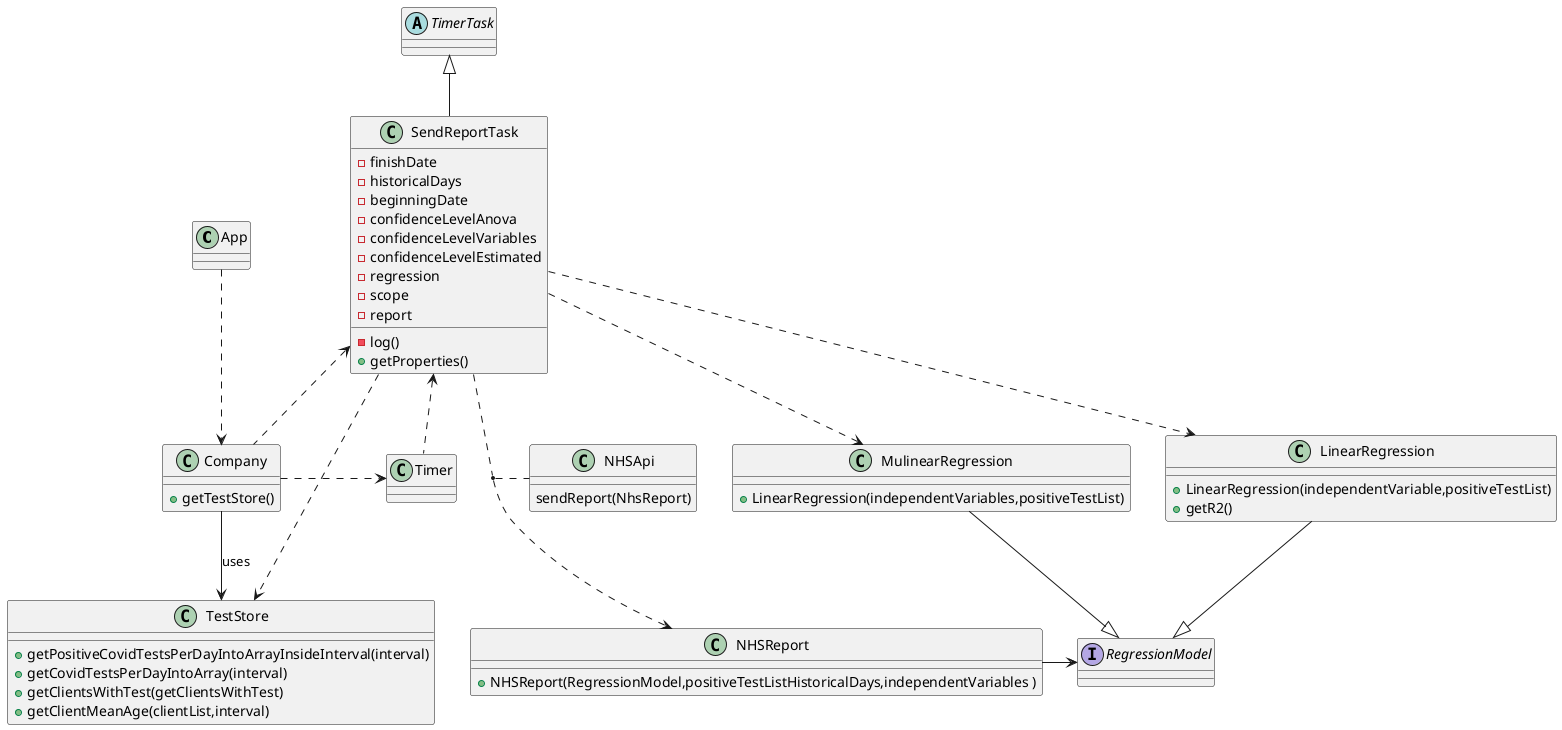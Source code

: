 @startuml
'https://plantuml.com/class-diagram

class App{
}
class Company{
+getTestStore()

}
interface RegressionModel{
}

class Timer{
}
class SendReportTask{
- finishDate
- historicalDays
- beginningDate
- confidenceLevelAnova
- confidenceLevelVariables
- confidenceLevelEstimated
- regression
- scope
- report
- log()
+ getProperties()
}

class TestStore{
+ getPositiveCovidTestsPerDayIntoArrayInsideInterval(interval)
+ getCovidTestsPerDayIntoArray(interval)
+ getClientsWithTest(getClientsWithTest)
+ getClientMeanAge(clientList,interval)
}

class LinearRegression{
+LinearRegression(independentVariable,positiveTestList)
+getR2()
}
class MulinearRegression{
+LinearRegression(independentVariables,positiveTestList)

}
class NHSApi{
sendReport(NhsReport)
}

class NHSReport{
+ NHSReport(RegressionModel,positiveTestListHistoricalDays,independentVariables )
}


abstract TimerTask{
}

LinearRegression --|> RegressionModel
MulinearRegression --|> RegressionModel

TimerTask <|-- SendReportTask
App ..> Company
SendReportTask <.. Company
SendReportTask <.. Timer
Company .> Timer
Company --> TestStore: uses
SendReportTask ..> LinearRegression
SendReportTask ..> MulinearRegression

SendReportTask ..> NHSReport
(SendReportTask, NHSReport) .. NHSApi
NHSReport -> RegressionModel
SendReportTask ..> TestStore

@enduml